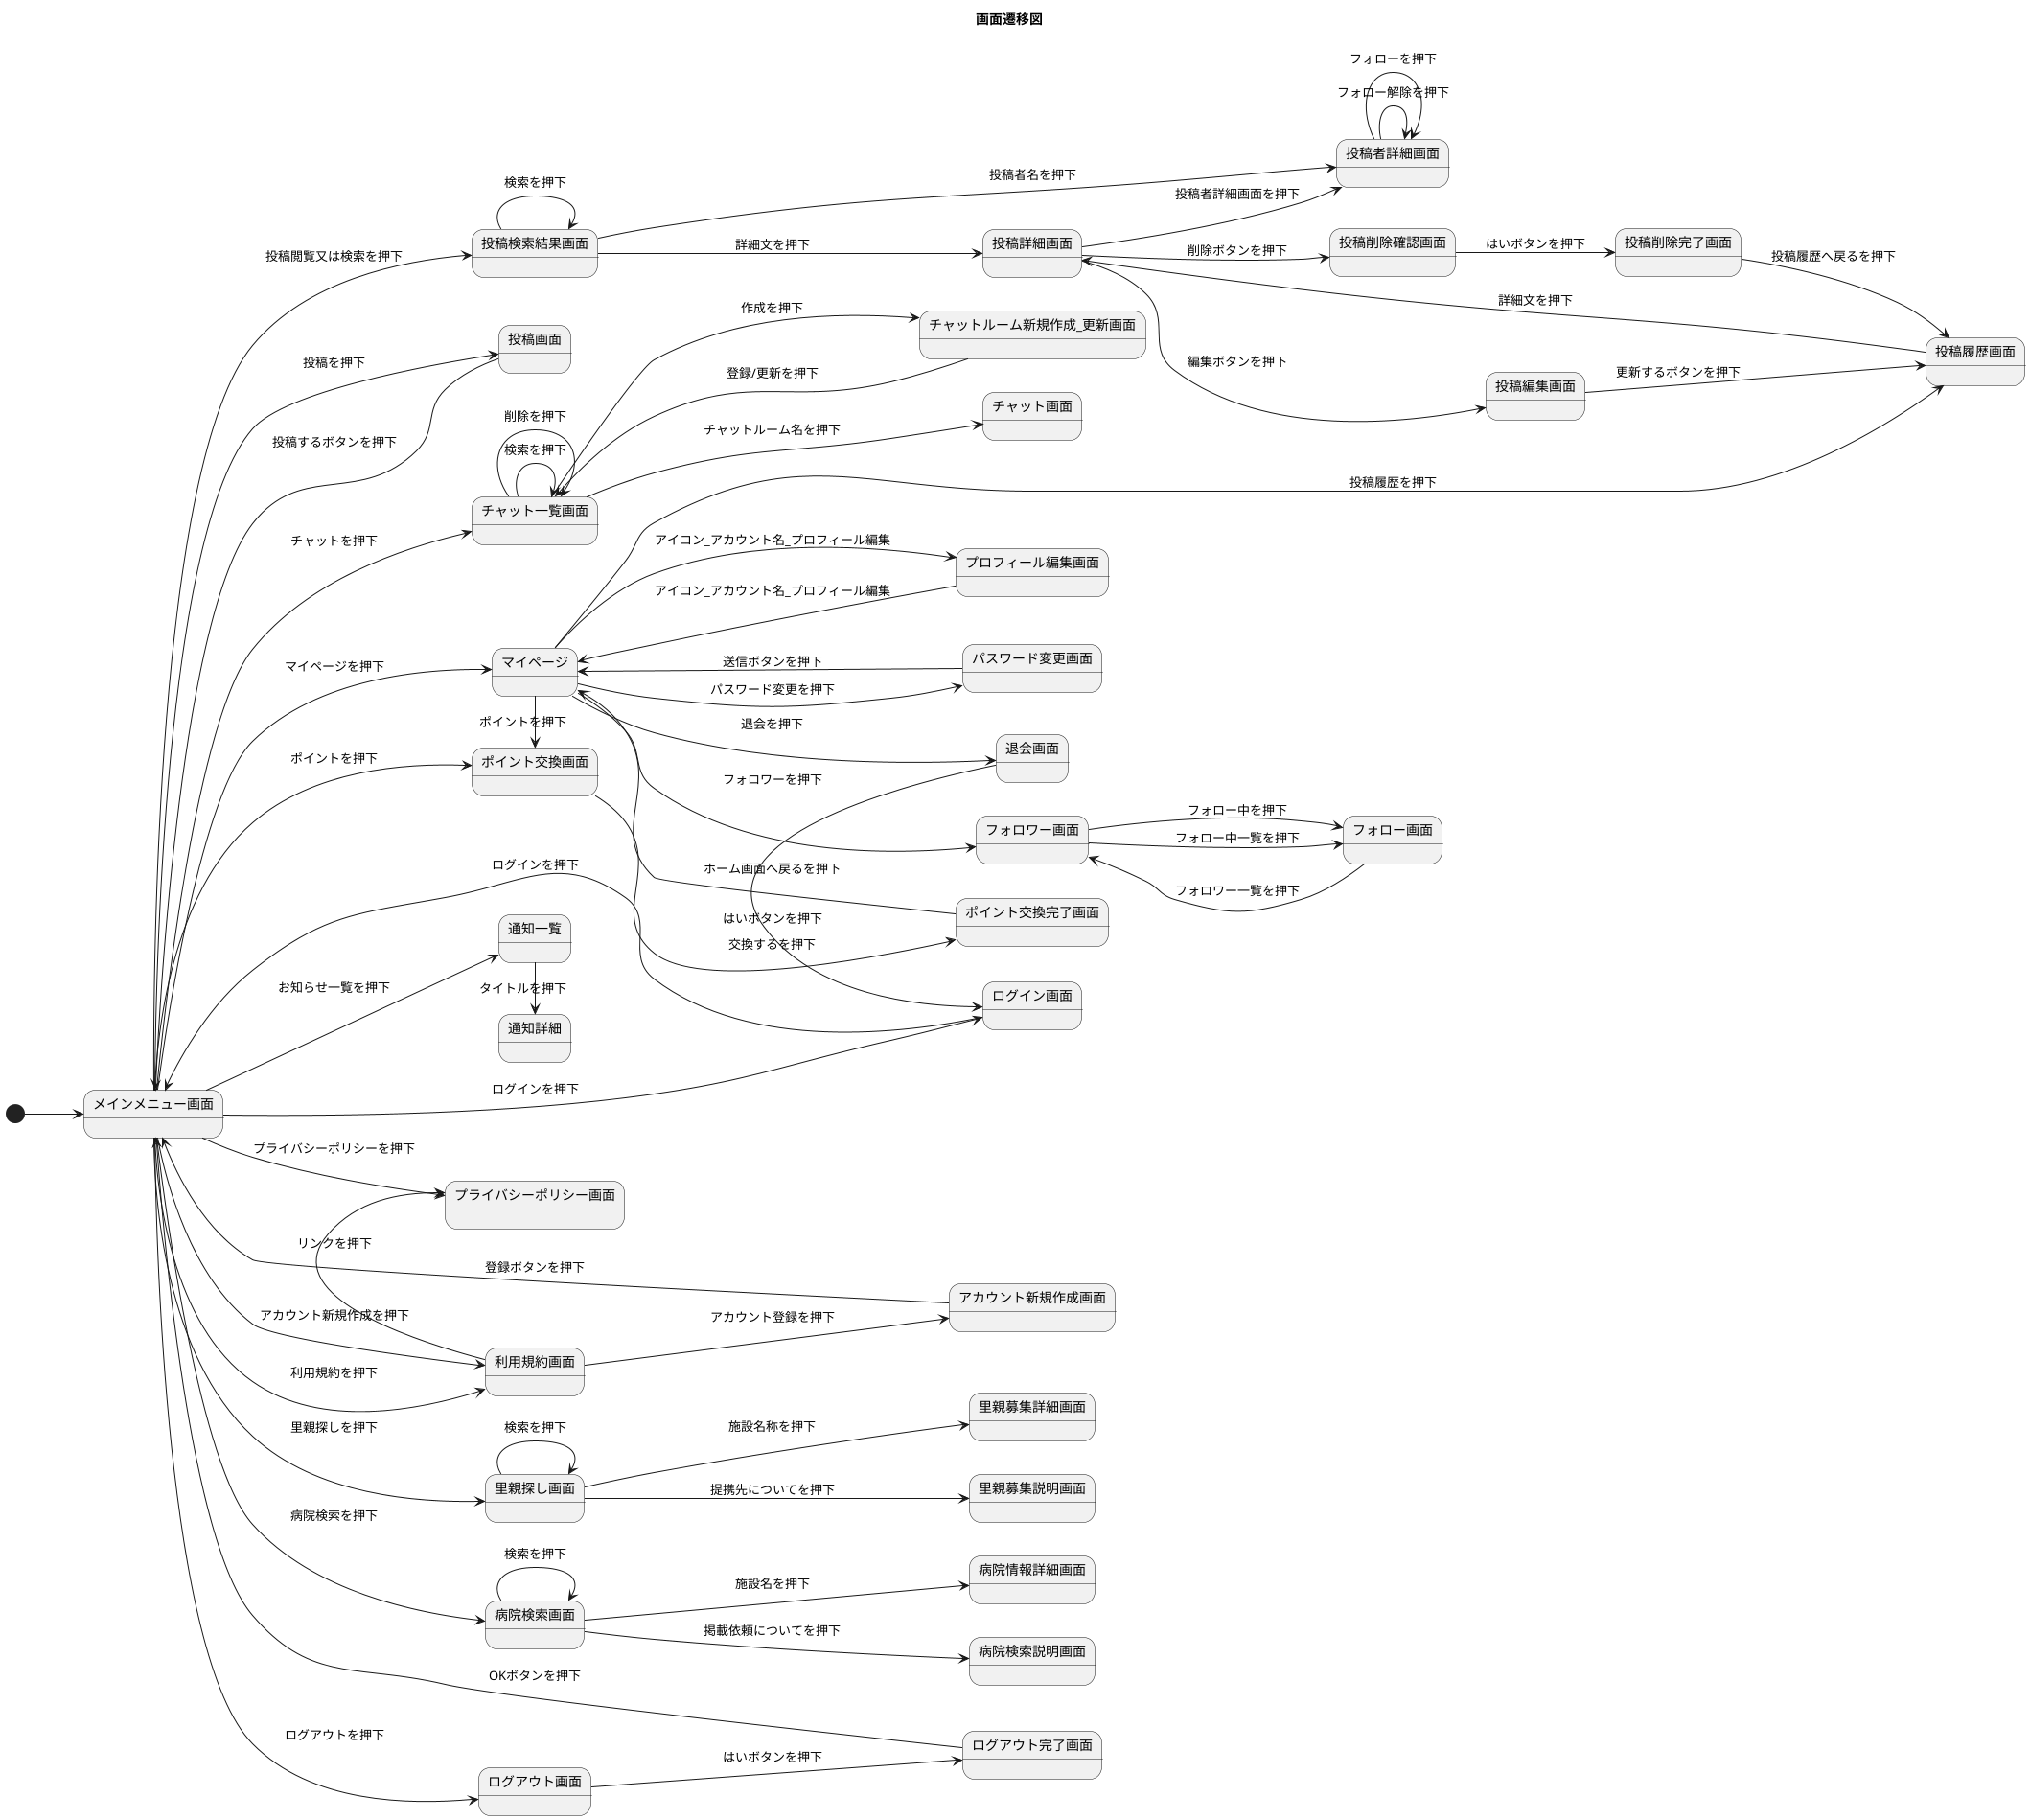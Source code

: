 @startuml
left to right direction
title 画面遷移図


[*] -down-> メインメニュー画面
メインメニュー画面 -down-> ログイン画面 :ログインを押下
ログイン画面 -> メインメニュー画面 :ログインを押下

メインメニュー画面 -down-> 利用規約画面 :アカウント新規作成を押下
利用規約画面 -down-> アカウント新規作成画面 :アカウント登録を押下
アカウント新規作成画面 -up-> メインメニュー画面 :登録ボタンを押下

メインメニュー画面 -down-> 投稿画面 :投稿を押下
投稿画面 -> メインメニュー画面 :投稿するボタンを押下

メインメニュー画面 -down-> 投稿検索結果画面 :投稿閲覧又は検索を押下
投稿検索結果画面 -down-> 投稿詳細画面 :詳細文を押下
投稿検索結果画面 -down-> 投稿者詳細画面 :投稿者名を押下
投稿詳細画面 --> 投稿者詳細画面 :投稿者詳細画面を押下
投稿者詳細画面 --> 投稿者詳細画面 :フォローを押下
投稿者詳細画面 -> 投稿者詳細画面 :フォロー解除を押下
投稿検索結果画面 -> 投稿検索結果画面 :検索を押下

メインメニュー画面 -down-> チャット一覧画面 :チャットを押下
チャット一覧画面 -> チャット一覧画面 :検索を押下
チャット一覧画面 -down-> チャット画面 :チャットルーム名を押下
チャット一覧画面 -down-> チャットルーム新規作成_更新画面 :作成を押下
チャットルーム新規作成_更新画面 -> チャット一覧画面 :登録/更新を押下
チャット一覧画面 -> チャット一覧画面 :削除を押下

メインメニュー画面 -down-> 里親探し画面 :里親探しを押下
里親探し画面 -down-> 里親探し画面 :検索を押下
里親探し画面 -down-> 里親募集詳細画面 :施設名称を押下
里親探し画面 -down-> 里親募集説明画面 :提携先についてを押下

メインメニュー画面 -down-> 病院検索画面 :病院検索を押下
病院検索画面 -down-> 病院検索画面 :検索を押下
病院検索画面 -down-> 病院情報詳細画面 :施設名を押下
病院検索画面 -down-> 病院検索説明画面 :掲載依頼についてを押下

メインメニュー画面 -down-> ポイント交換画面 :ポイントを押下
ポイント交換画面 -down-> ポイント交換完了画面 :交換するを押下
ポイント交換完了画面 -> マイページ :ホーム画面へ戻るを押下


メインメニュー画面 -down-> マイページ :マイページを押下
マイページ -down-> フォロワー画面 :フォロワーを押下
フォロワー画面 -down-> フォロー画面 :フォロー中を押下
フォロー画面 -down-> フォロワー画面 :フォロワー一覧を押下
フォロワー画面 -down-> フォロー画面 :フォロー中一覧を押下
マイページ -> ポイント交換画面 :ポイントを押下
マイページ -down-> 投稿履歴画面 :投稿履歴を押下
投稿履歴画面 -> 投稿詳細画面 :詳細文を押下
投稿詳細画面 -down-> 投稿編集画面 :編集ボタンを押下
投稿詳細画面 -down-> 投稿削除確認画面 :削除ボタンを押下
投稿削除確認画面 --> 投稿削除完了画面 :はいボタンを押下
投稿削除完了画面 --> 投稿履歴画面 :投稿履歴へ戻るを押下
投稿編集画面 -> 投稿履歴画面 :更新するボタンを押下
マイページ -down-> プロフィール編集画面 :アイコン_アカウント名_プロフィール編集
プロフィール編集画面 -> マイページ :アイコン_アカウント名_プロフィール編集
マイページ -down-> パスワード変更画面 :パスワード変更を押下
パスワード変更画面 -> マイページ :送信ボタンを押下
' マイページ -down-> メールアドレス変更画面 :メールアドレス変更を押下
' メールアドレス変更画面 -down-> メール認証画面 :メールアドレス変更を押下
' メール認証画面 -> メール確認画面 :送信ボタンを押下
' メール確認画面 -> メール変更完了画面 :リンクを押下
'あああああああああ 
' メール変更完了画面 -> マイページ :OKボタンを押下
' あああああああああ

マイページ -down-> 退会画面 :退会を押下
退会画面 -> ログイン画面 :はいボタンを押下


メインメニュー画面 -down-> 通知一覧 :お知らせ一覧を押下
通知一覧 -> 通知詳細 :タイトルを押下

メインメニュー画面 -down-> ログアウト画面 :ログアウトを押下
ログアウト画面 -down-> ログアウト完了画面 :はいボタンを押下
ログアウト完了画面 -> メインメニュー画面 :OKボタンを押下

メインメニュー画面 -down-> プライバシーポリシー画面 :プライバシーポリシーを押下
メインメニュー画面 -down-> 利用規約画面 :利用規約を押下
利用規約画面 -> プライバシーポリシー画面 :リンクを押下


















' [*] -down-> メニュー1
' メニュー1 -down-> メニュー2

' state メニュー2 {
' 	state "概要" as メニュー2概要
'     state "詳細" as メニュー2詳細
' 	[*] -down-> メニュー2概要
'     メニュー2概要 -down-> メニュー2詳細 : 詳細
'     メニュー2詳細 -down-> メニュー2概要 : 概要
' }

' [*] -down-> メニュー3
' メニュー3 -down-> メニュー4

' state メニュー4 {
' 	state "概要" as メニュー4概要
'     state "詳細" as メニュー4詳細
' 	[*] -down-> メニュー4概要
'     メニュー4概要 -down-> メニュー4詳細 : 詳細
'     メニュー4詳細 -down-> メニュー4概要 : 概要
' }
' @enduml
